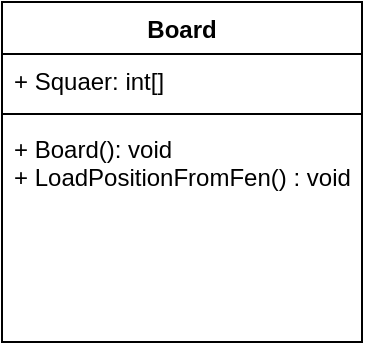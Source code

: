 <mxfile version="22.1.17" type="github">
  <diagram id="C5RBs43oDa-KdzZeNtuy" name="Page-1">
    <mxGraphModel dx="295" dy="388" grid="1" gridSize="10" guides="1" tooltips="1" connect="1" arrows="1" fold="1" page="1" pageScale="1" pageWidth="827" pageHeight="1169" math="0" shadow="0">
      <root>
        <mxCell id="WIyWlLk6GJQsqaUBKTNV-0" />
        <mxCell id="WIyWlLk6GJQsqaUBKTNV-1" parent="WIyWlLk6GJQsqaUBKTNV-0" />
        <mxCell id="wT1A9KTN4MRYDCKk9xf7-0" value="Board" style="swimlane;fontStyle=1;align=center;verticalAlign=top;childLayout=stackLayout;horizontal=1;startSize=26;horizontalStack=0;resizeParent=1;resizeParentMax=0;resizeLast=0;collapsible=1;marginBottom=0;whiteSpace=wrap;html=1;" vertex="1" parent="WIyWlLk6GJQsqaUBKTNV-1">
          <mxGeometry x="320" y="40" width="180" height="170" as="geometry" />
        </mxCell>
        <mxCell id="wT1A9KTN4MRYDCKk9xf7-1" value="+ Squaer: int[]" style="text;strokeColor=none;fillColor=none;align=left;verticalAlign=top;spacingLeft=4;spacingRight=4;overflow=hidden;rotatable=0;points=[[0,0.5],[1,0.5]];portConstraint=eastwest;whiteSpace=wrap;html=1;" vertex="1" parent="wT1A9KTN4MRYDCKk9xf7-0">
          <mxGeometry y="26" width="180" height="26" as="geometry" />
        </mxCell>
        <mxCell id="wT1A9KTN4MRYDCKk9xf7-2" value="" style="line;strokeWidth=1;fillColor=none;align=left;verticalAlign=middle;spacingTop=-1;spacingLeft=3;spacingRight=3;rotatable=0;labelPosition=right;points=[];portConstraint=eastwest;strokeColor=inherit;" vertex="1" parent="wT1A9KTN4MRYDCKk9xf7-0">
          <mxGeometry y="52" width="180" height="8" as="geometry" />
        </mxCell>
        <mxCell id="wT1A9KTN4MRYDCKk9xf7-3" value="+ Board(): void&lt;br&gt;+ LoadPositionFromFen() : void&lt;br&gt;" style="text;strokeColor=none;fillColor=none;align=left;verticalAlign=top;spacingLeft=4;spacingRight=4;overflow=hidden;rotatable=0;points=[[0,0.5],[1,0.5]];portConstraint=eastwest;whiteSpace=wrap;html=1;" vertex="1" parent="wT1A9KTN4MRYDCKk9xf7-0">
          <mxGeometry y="60" width="180" height="110" as="geometry" />
        </mxCell>
      </root>
    </mxGraphModel>
  </diagram>
</mxfile>
